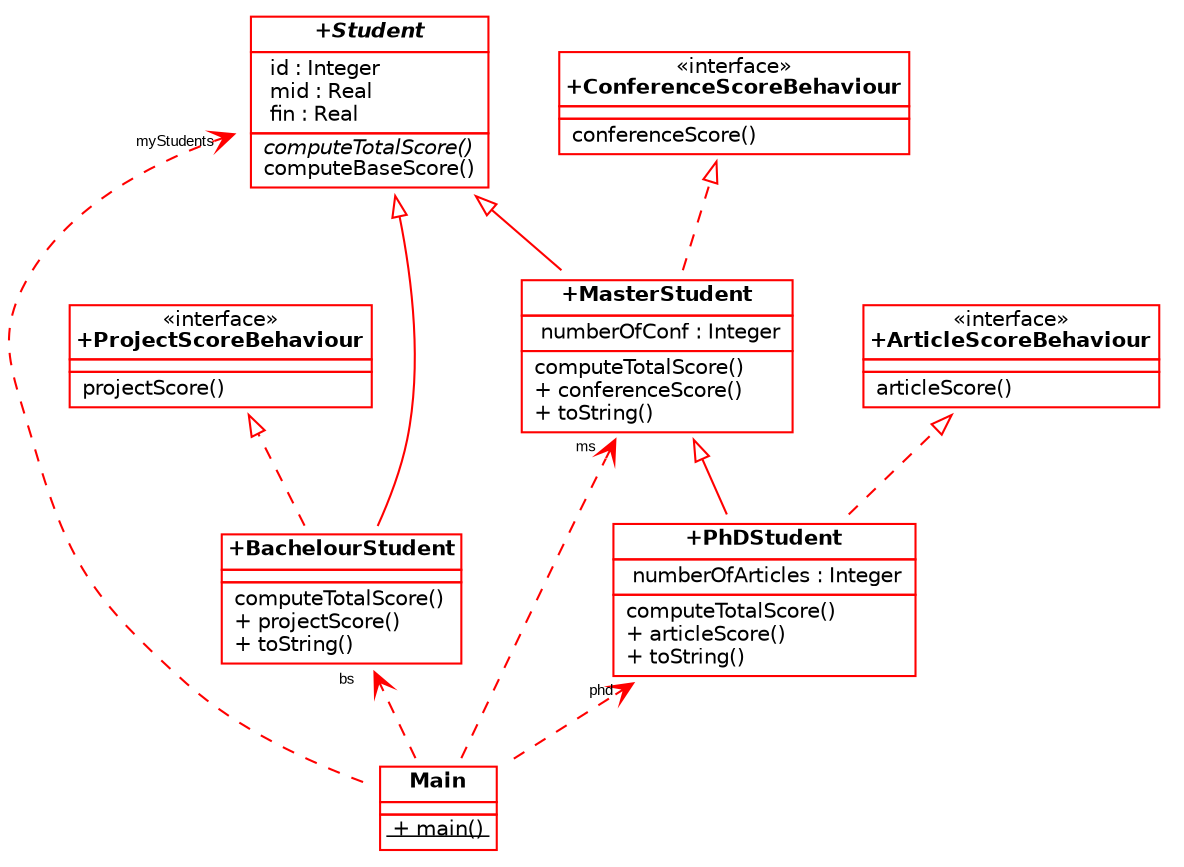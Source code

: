 digraph G {
    edge [fontname="Helvetica",fontsize=10,labelfontname="arial",labelfontsize=7,color="red"];
    node [fontname="Helvetica",fontsize=10,shape=record,style=filled,fillcolor="white",color="red"];

    graph [ rankdir=BT ]
    node [ shape=none ]
 

    ArticleScoreBehaviour [ label=<        
        <table border="0" cellborder="1" cellspacing="0">
            <tr><td>&laquo;interface&raquo;<BR/><b>+\N</b></td></tr>
            <tr><td align="left"></td></tr>
            <tr><td align="left"> articleScore() <br align="left"/></td></tr>
        </table>> ]
    ProjectScoreBehaviour [ label=<        
        <table border="0" cellborder="1" cellspacing="0">
            <tr><td>&laquo;interface&raquo;<BR/><b>+\N</b></td></tr>
            <tr><td align="left"></td></tr>
            <tr><td align="left"> projectScore() <br align="left"/></td></tr>
        </table>> ]
    ConferenceScoreBehaviour [ label=<        
        <table border="0" cellborder="1" cellspacing="0">
            <tr><td>&laquo;interface&raquo;<BR/><b>+\N</b></td></tr>
            <tr><td align="left"></td></tr>
            <tr><td align="left"> conferenceScore() <br align="left"/></td></tr>
        </table>> ]
    Student [ label=<        
        <table border="0" cellborder="1" cellspacing="0">
            <tr><td><i><b>+\N</b></i></td></tr>
            <tr><td align="left">  id : Integer  <br align="left"/>  mid : Real  <br align="left"/>  fin : Real <br align="left"/></td></tr>
            <tr><td align="left"><i> computeTotalScore() </i><br align="left"/> computeBaseScore() <br align="left"/></td></tr>
        </table>> ]
    BachelourStudent [ label=<        
        <table border="0" cellborder="1" cellspacing="0">
            <tr><td><b>+\N</b></td></tr>
            <tr><td align="left"></td></tr>
            <tr><td align="left"> computeTotalScore() <br align="left"/> + projectScore() <br align="left"/> + toString() <br align="left"/></td></tr>
        </table>> ]
    MasterStudent [ label=<        
        <table border="0" cellborder="1" cellspacing="0">
            <tr><td><b>+\N</b></td></tr>
            <tr><td align="left">  numberOfConf : Integer <br align="left"/></td></tr>
            <tr><td align="left"> computeTotalScore() <br align="left"/> + conferenceScore() <br align="left"/> + toString() <br align="left"/></td></tr>
        </table>> ]
    PhDStudent [ label=<        
        <table border="0" cellborder="1" cellspacing="0">
            <tr><td><b>+\N</b></td></tr>
            <tr><td align="left">  numberOfArticles : Integer <br align="left"/></td></tr>
            <tr><td align="left"> computeTotalScore() <br align="left"/> + articleScore() <br align="left"/> + toString() <br align="left"/></td></tr>
        </table>> ]
    Main [ label=<        
        <table border="0" cellborder="1" cellspacing="0">
            <tr><td><b>\N</b></td></tr>
            <tr><td align="left"></td></tr>
            <tr><td align="left"><u> + main() </u><br align="left"/></td></tr>
        </table>> ]

    BachelourStudent -> Student [headlabel="", taillabel="", label="", arrowhead="empty", arrowtail="empty", style="", fontname="Helvetica", fontcolor="black", fontsize=10.0, color="red"];
    BachelourStudent -> ProjectScoreBehaviour [headlabel="", taillabel="", label="", arrowhead="empty", arrowtail="empty", style="dashed", fontname="Helvetica", fontcolor="black", fontsize=10.0, color="red"];
    MasterStudent -> Student [headlabel="", taillabel="", label="", arrowhead="empty", arrowtail="empty", style="", fontname="Helvetica", fontcolor="black", fontsize=10.0, color="red"];
    MasterStudent -> ConferenceScoreBehaviour [headlabel="", taillabel="", label="", arrowhead="empty", arrowtail="empty", style="dashed", fontname="Helvetica", fontcolor="black", fontsize=10.0, color="red"];
    PhDStudent -> MasterStudent [headlabel="", taillabel="", label="", arrowhead="empty", arrowtail="empty", style="", fontname="Helvetica", fontcolor="black", fontsize=10.0, color="red"];
    PhDStudent -> ArticleScoreBehaviour [headlabel="", taillabel="", label="", arrowhead="empty", arrowtail="empty", style="dashed", fontname="Helvetica", fontcolor="black", fontsize=10.0, color="red"];
    Main -> BachelourStudent [headlabel="bs    ", taillabel="", label="", arrowhead="vee", arrowtail="empty", style="dashed", fontname="Helvetica", fontcolor="black", fontsize=10.0, color="red"];
    Main -> MasterStudent [headlabel="ms    ", taillabel="", label="", arrowhead="vee", arrowtail="empty", style="dashed", fontname="Helvetica", fontcolor="black", fontsize=10.0, color="red"];
    Main -> PhDStudent [headlabel="phd    ", taillabel="", label="", arrowhead="vee", arrowtail="empty", style="dashed", fontname="Helvetica", fontcolor="black", fontsize=10.0, color="red"];
    Main -> Student [headlabel="myStudents    ", taillabel="", label="", arrowhead="vee", arrowtail="empty", style="dashed", fontname="Helvetica", fontcolor="black", fontsize=10.0, color="red"];
}